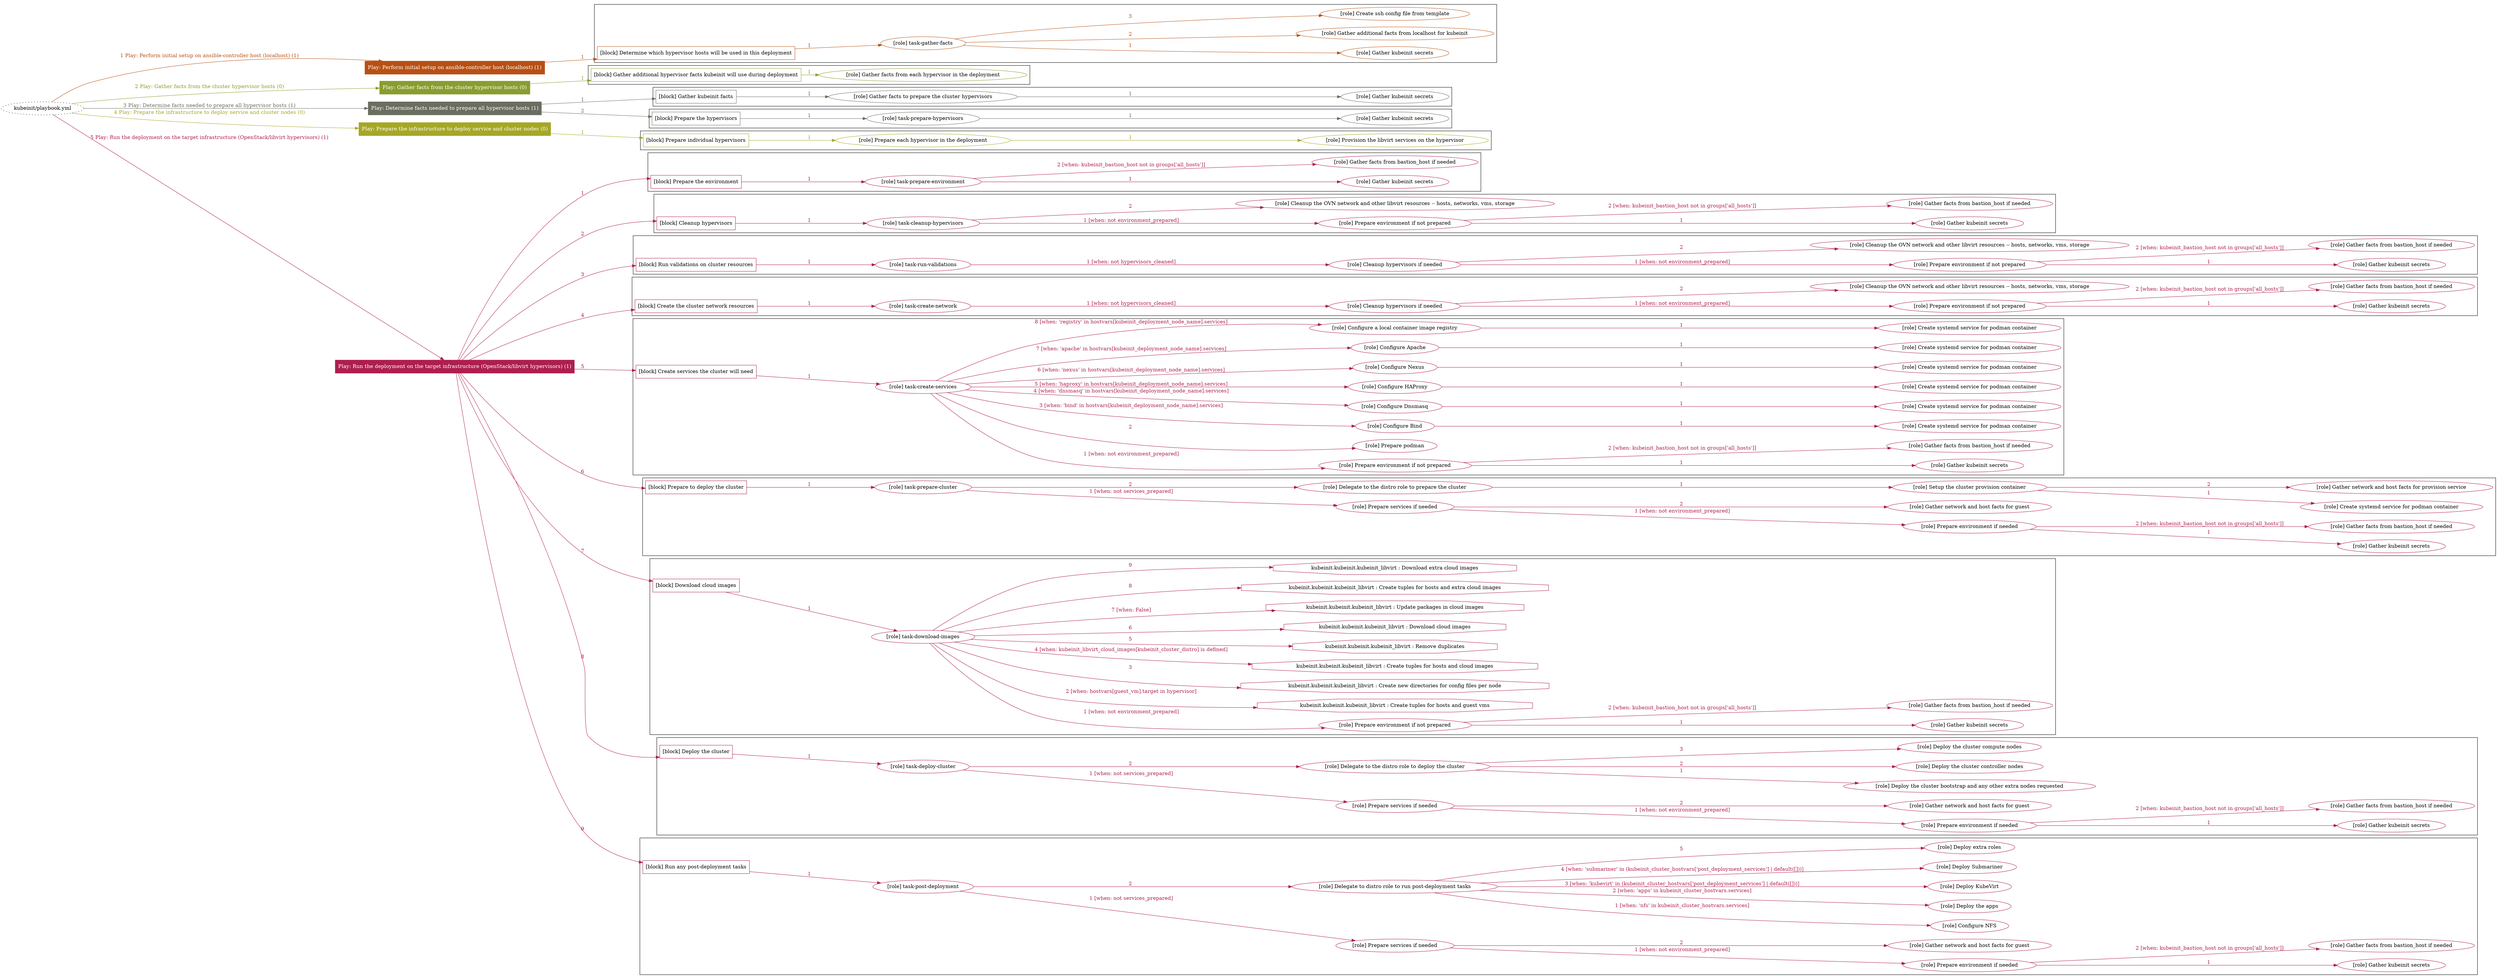 digraph {
	graph [concentrate=true ordering=in rankdir=LR ratio=fill]
	edge [esep=5 sep=10]
	"kubeinit/playbook.yml" [URL="/home/runner/work/kubeinit/kubeinit/kubeinit/playbook.yml" id=playbook_ee3a0c83 style=dotted]
	"kubeinit/playbook.yml" -> play_048dce4b [label="1 Play: Perform initial setup on ansible-controller host (localhost) (1)" color="#b85014" fontcolor="#b85014" id=edge_play_048dce4b labeltooltip="1 Play: Perform initial setup on ansible-controller host (localhost) (1)" tooltip="1 Play: Perform initial setup on ansible-controller host (localhost) (1)"]
	subgraph "Play: Perform initial setup on ansible-controller host (localhost) (1)" {
		play_048dce4b [label="Play: Perform initial setup on ansible-controller host (localhost) (1)" URL="/home/runner/work/kubeinit/kubeinit/kubeinit/playbook.yml" color="#b85014" fontcolor="#ffffff" id=play_048dce4b shape=box style=filled tooltip=localhost]
		play_048dce4b -> block_cb42dfc9 [label=1 color="#b85014" fontcolor="#b85014" id=edge_block_cb42dfc9 labeltooltip=1 tooltip=1]
		subgraph cluster_block_cb42dfc9 {
			block_cb42dfc9 [label="[block] Determine which hypervisor hosts will be used in this deployment" URL="/home/runner/work/kubeinit/kubeinit/kubeinit/playbook.yml" color="#b85014" id=block_cb42dfc9 labeltooltip="Determine which hypervisor hosts will be used in this deployment" shape=box tooltip="Determine which hypervisor hosts will be used in this deployment"]
			block_cb42dfc9 -> role_4cfe5bb2 [label="1 " color="#b85014" fontcolor="#b85014" id=edge_role_4cfe5bb2 labeltooltip="1 " tooltip="1 "]
			subgraph "task-gather-facts" {
				role_4cfe5bb2 [label="[role] task-gather-facts" URL="/home/runner/work/kubeinit/kubeinit/kubeinit/playbook.yml" color="#b85014" id=role_4cfe5bb2 tooltip="task-gather-facts"]
				role_4cfe5bb2 -> role_7b215816 [label="1 " color="#b85014" fontcolor="#b85014" id=edge_role_7b215816 labeltooltip="1 " tooltip="1 "]
				subgraph "Gather kubeinit secrets" {
					role_7b215816 [label="[role] Gather kubeinit secrets" URL="/home/runner/.ansible/collections/ansible_collections/kubeinit/kubeinit/roles/kubeinit_prepare/tasks/build_hypervisors_group.yml" color="#b85014" id=role_7b215816 tooltip="Gather kubeinit secrets"]
				}
				role_4cfe5bb2 -> role_3a9bf696 [label="2 " color="#b85014" fontcolor="#b85014" id=edge_role_3a9bf696 labeltooltip="2 " tooltip="2 "]
				subgraph "Gather additional facts from localhost for kubeinit" {
					role_3a9bf696 [label="[role] Gather additional facts from localhost for kubeinit" URL="/home/runner/.ansible/collections/ansible_collections/kubeinit/kubeinit/roles/kubeinit_prepare/tasks/build_hypervisors_group.yml" color="#b85014" id=role_3a9bf696 tooltip="Gather additional facts from localhost for kubeinit"]
				}
				role_4cfe5bb2 -> role_ae5beb30 [label="3 " color="#b85014" fontcolor="#b85014" id=edge_role_ae5beb30 labeltooltip="3 " tooltip="3 "]
				subgraph "Create ssh config file from template" {
					role_ae5beb30 [label="[role] Create ssh config file from template" URL="/home/runner/.ansible/collections/ansible_collections/kubeinit/kubeinit/roles/kubeinit_prepare/tasks/build_hypervisors_group.yml" color="#b85014" id=role_ae5beb30 tooltip="Create ssh config file from template"]
				}
			}
		}
	}
	"kubeinit/playbook.yml" -> play_46fdc17a [label="2 Play: Gather facts from the cluster hypervisor hosts (0)" color="#899d2f" fontcolor="#899d2f" id=edge_play_46fdc17a labeltooltip="2 Play: Gather facts from the cluster hypervisor hosts (0)" tooltip="2 Play: Gather facts from the cluster hypervisor hosts (0)"]
	subgraph "Play: Gather facts from the cluster hypervisor hosts (0)" {
		play_46fdc17a [label="Play: Gather facts from the cluster hypervisor hosts (0)" URL="/home/runner/work/kubeinit/kubeinit/kubeinit/playbook.yml" color="#899d2f" fontcolor="#ffffff" id=play_46fdc17a shape=box style=filled tooltip="Play: Gather facts from the cluster hypervisor hosts (0)"]
		play_46fdc17a -> block_6829bd39 [label=1 color="#899d2f" fontcolor="#899d2f" id=edge_block_6829bd39 labeltooltip=1 tooltip=1]
		subgraph cluster_block_6829bd39 {
			block_6829bd39 [label="[block] Gather additional hypervisor facts kubeinit will use during deployment" URL="/home/runner/work/kubeinit/kubeinit/kubeinit/playbook.yml" color="#899d2f" id=block_6829bd39 labeltooltip="Gather additional hypervisor facts kubeinit will use during deployment" shape=box tooltip="Gather additional hypervisor facts kubeinit will use during deployment"]
			block_6829bd39 -> role_1e1d3384 [label="1 " color="#899d2f" fontcolor="#899d2f" id=edge_role_1e1d3384 labeltooltip="1 " tooltip="1 "]
			subgraph "Gather facts from each hypervisor in the deployment" {
				role_1e1d3384 [label="[role] Gather facts from each hypervisor in the deployment" URL="/home/runner/work/kubeinit/kubeinit/kubeinit/playbook.yml" color="#899d2f" id=role_1e1d3384 tooltip="Gather facts from each hypervisor in the deployment"]
			}
		}
	}
	"kubeinit/playbook.yml" -> play_f6fe38e6 [label="3 Play: Determine facts needed to prepare all hypervisor hosts (1)" color="#6a6d5f" fontcolor="#6a6d5f" id=edge_play_f6fe38e6 labeltooltip="3 Play: Determine facts needed to prepare all hypervisor hosts (1)" tooltip="3 Play: Determine facts needed to prepare all hypervisor hosts (1)"]
	subgraph "Play: Determine facts needed to prepare all hypervisor hosts (1)" {
		play_f6fe38e6 [label="Play: Determine facts needed to prepare all hypervisor hosts (1)" URL="/home/runner/work/kubeinit/kubeinit/kubeinit/playbook.yml" color="#6a6d5f" fontcolor="#ffffff" id=play_f6fe38e6 shape=box style=filled tooltip=localhost]
		play_f6fe38e6 -> block_f40e6d76 [label=1 color="#6a6d5f" fontcolor="#6a6d5f" id=edge_block_f40e6d76 labeltooltip=1 tooltip=1]
		subgraph cluster_block_f40e6d76 {
			block_f40e6d76 [label="[block] Gather kubeinit facts" URL="/home/runner/work/kubeinit/kubeinit/kubeinit/playbook.yml" color="#6a6d5f" id=block_f40e6d76 labeltooltip="Gather kubeinit facts" shape=box tooltip="Gather kubeinit facts"]
			block_f40e6d76 -> role_b69cb121 [label="1 " color="#6a6d5f" fontcolor="#6a6d5f" id=edge_role_b69cb121 labeltooltip="1 " tooltip="1 "]
			subgraph "Gather facts to prepare the cluster hypervisors" {
				role_b69cb121 [label="[role] Gather facts to prepare the cluster hypervisors" URL="/home/runner/work/kubeinit/kubeinit/kubeinit/playbook.yml" color="#6a6d5f" id=role_b69cb121 tooltip="Gather facts to prepare the cluster hypervisors"]
				role_b69cb121 -> role_a62fee99 [label="1 " color="#6a6d5f" fontcolor="#6a6d5f" id=edge_role_a62fee99 labeltooltip="1 " tooltip="1 "]
				subgraph "Gather kubeinit secrets" {
					role_a62fee99 [label="[role] Gather kubeinit secrets" URL="/home/runner/.ansible/collections/ansible_collections/kubeinit/kubeinit/roles/kubeinit_prepare/tasks/gather_kubeinit_facts.yml" color="#6a6d5f" id=role_a62fee99 tooltip="Gather kubeinit secrets"]
				}
			}
		}
		play_f6fe38e6 -> block_0c0d430a [label=2 color="#6a6d5f" fontcolor="#6a6d5f" id=edge_block_0c0d430a labeltooltip=2 tooltip=2]
		subgraph cluster_block_0c0d430a {
			block_0c0d430a [label="[block] Prepare the hypervisors" URL="/home/runner/work/kubeinit/kubeinit/kubeinit/playbook.yml" color="#6a6d5f" id=block_0c0d430a labeltooltip="Prepare the hypervisors" shape=box tooltip="Prepare the hypervisors"]
			block_0c0d430a -> role_9794dc57 [label="1 " color="#6a6d5f" fontcolor="#6a6d5f" id=edge_role_9794dc57 labeltooltip="1 " tooltip="1 "]
			subgraph "task-prepare-hypervisors" {
				role_9794dc57 [label="[role] task-prepare-hypervisors" URL="/home/runner/work/kubeinit/kubeinit/kubeinit/playbook.yml" color="#6a6d5f" id=role_9794dc57 tooltip="task-prepare-hypervisors"]
				role_9794dc57 -> role_14df79dc [label="1 " color="#6a6d5f" fontcolor="#6a6d5f" id=edge_role_14df79dc labeltooltip="1 " tooltip="1 "]
				subgraph "Gather kubeinit secrets" {
					role_14df79dc [label="[role] Gather kubeinit secrets" URL="/home/runner/.ansible/collections/ansible_collections/kubeinit/kubeinit/roles/kubeinit_prepare/tasks/gather_kubeinit_facts.yml" color="#6a6d5f" id=role_14df79dc tooltip="Gather kubeinit secrets"]
				}
			}
		}
	}
	"kubeinit/playbook.yml" -> play_bb45c9ac [label="4 Play: Prepare the infrastructure to deploy service and cluster nodes (0)" color="#a6a725" fontcolor="#a6a725" id=edge_play_bb45c9ac labeltooltip="4 Play: Prepare the infrastructure to deploy service and cluster nodes (0)" tooltip="4 Play: Prepare the infrastructure to deploy service and cluster nodes (0)"]
	subgraph "Play: Prepare the infrastructure to deploy service and cluster nodes (0)" {
		play_bb45c9ac [label="Play: Prepare the infrastructure to deploy service and cluster nodes (0)" URL="/home/runner/work/kubeinit/kubeinit/kubeinit/playbook.yml" color="#a6a725" fontcolor="#ffffff" id=play_bb45c9ac shape=box style=filled tooltip="Play: Prepare the infrastructure to deploy service and cluster nodes (0)"]
		play_bb45c9ac -> block_c5dad48c [label=1 color="#a6a725" fontcolor="#a6a725" id=edge_block_c5dad48c labeltooltip=1 tooltip=1]
		subgraph cluster_block_c5dad48c {
			block_c5dad48c [label="[block] Prepare individual hypervisors" URL="/home/runner/work/kubeinit/kubeinit/kubeinit/playbook.yml" color="#a6a725" id=block_c5dad48c labeltooltip="Prepare individual hypervisors" shape=box tooltip="Prepare individual hypervisors"]
			block_c5dad48c -> role_96ebd97a [label="1 " color="#a6a725" fontcolor="#a6a725" id=edge_role_96ebd97a labeltooltip="1 " tooltip="1 "]
			subgraph "Prepare each hypervisor in the deployment" {
				role_96ebd97a [label="[role] Prepare each hypervisor in the deployment" URL="/home/runner/work/kubeinit/kubeinit/kubeinit/playbook.yml" color="#a6a725" id=role_96ebd97a tooltip="Prepare each hypervisor in the deployment"]
				role_96ebd97a -> role_59fa39d2 [label="1 " color="#a6a725" fontcolor="#a6a725" id=edge_role_59fa39d2 labeltooltip="1 " tooltip="1 "]
				subgraph "Provision the libvirt services on the hypervisor" {
					role_59fa39d2 [label="[role] Provision the libvirt services on the hypervisor" URL="/home/runner/.ansible/collections/ansible_collections/kubeinit/kubeinit/roles/kubeinit_prepare/tasks/prepare_hypervisor.yml" color="#a6a725" id=role_59fa39d2 tooltip="Provision the libvirt services on the hypervisor"]
				}
			}
		}
	}
	"kubeinit/playbook.yml" -> play_c181988d [label="5 Play: Run the deployment on the target infrastructure (OpenStack/libvirt hypervisors) (1)" color="#ae1e4f" fontcolor="#ae1e4f" id=edge_play_c181988d labeltooltip="5 Play: Run the deployment on the target infrastructure (OpenStack/libvirt hypervisors) (1)" tooltip="5 Play: Run the deployment on the target infrastructure (OpenStack/libvirt hypervisors) (1)"]
	subgraph "Play: Run the deployment on the target infrastructure (OpenStack/libvirt hypervisors) (1)" {
		play_c181988d [label="Play: Run the deployment on the target infrastructure (OpenStack/libvirt hypervisors) (1)" URL="/home/runner/work/kubeinit/kubeinit/kubeinit/playbook.yml" color="#ae1e4f" fontcolor="#ffffff" id=play_c181988d shape=box style=filled tooltip=localhost]
		play_c181988d -> block_eaa26d45 [label=1 color="#ae1e4f" fontcolor="#ae1e4f" id=edge_block_eaa26d45 labeltooltip=1 tooltip=1]
		subgraph cluster_block_eaa26d45 {
			block_eaa26d45 [label="[block] Prepare the environment" URL="/home/runner/work/kubeinit/kubeinit/kubeinit/playbook.yml" color="#ae1e4f" id=block_eaa26d45 labeltooltip="Prepare the environment" shape=box tooltip="Prepare the environment"]
			block_eaa26d45 -> role_5017f6c1 [label="1 " color="#ae1e4f" fontcolor="#ae1e4f" id=edge_role_5017f6c1 labeltooltip="1 " tooltip="1 "]
			subgraph "task-prepare-environment" {
				role_5017f6c1 [label="[role] task-prepare-environment" URL="/home/runner/work/kubeinit/kubeinit/kubeinit/playbook.yml" color="#ae1e4f" id=role_5017f6c1 tooltip="task-prepare-environment"]
				role_5017f6c1 -> role_bf5bac0a [label="1 " color="#ae1e4f" fontcolor="#ae1e4f" id=edge_role_bf5bac0a labeltooltip="1 " tooltip="1 "]
				subgraph "Gather kubeinit secrets" {
					role_bf5bac0a [label="[role] Gather kubeinit secrets" URL="/home/runner/.ansible/collections/ansible_collections/kubeinit/kubeinit/roles/kubeinit_prepare/tasks/gather_kubeinit_facts.yml" color="#ae1e4f" id=role_bf5bac0a tooltip="Gather kubeinit secrets"]
				}
				role_5017f6c1 -> role_fd9d14d8 [label="2 [when: kubeinit_bastion_host not in groups['all_hosts']]" color="#ae1e4f" fontcolor="#ae1e4f" id=edge_role_fd9d14d8 labeltooltip="2 [when: kubeinit_bastion_host not in groups['all_hosts']]" tooltip="2 [when: kubeinit_bastion_host not in groups['all_hosts']]"]
				subgraph "Gather facts from bastion_host if needed" {
					role_fd9d14d8 [label="[role] Gather facts from bastion_host if needed" URL="/home/runner/.ansible/collections/ansible_collections/kubeinit/kubeinit/roles/kubeinit_prepare/tasks/main.yml" color="#ae1e4f" id=role_fd9d14d8 tooltip="Gather facts from bastion_host if needed"]
				}
			}
		}
		play_c181988d -> block_b8bbf5f0 [label=2 color="#ae1e4f" fontcolor="#ae1e4f" id=edge_block_b8bbf5f0 labeltooltip=2 tooltip=2]
		subgraph cluster_block_b8bbf5f0 {
			block_b8bbf5f0 [label="[block] Cleanup hypervisors" URL="/home/runner/work/kubeinit/kubeinit/kubeinit/playbook.yml" color="#ae1e4f" id=block_b8bbf5f0 labeltooltip="Cleanup hypervisors" shape=box tooltip="Cleanup hypervisors"]
			block_b8bbf5f0 -> role_bc2970cb [label="1 " color="#ae1e4f" fontcolor="#ae1e4f" id=edge_role_bc2970cb labeltooltip="1 " tooltip="1 "]
			subgraph "task-cleanup-hypervisors" {
				role_bc2970cb [label="[role] task-cleanup-hypervisors" URL="/home/runner/work/kubeinit/kubeinit/kubeinit/playbook.yml" color="#ae1e4f" id=role_bc2970cb tooltip="task-cleanup-hypervisors"]
				role_bc2970cb -> role_a430e359 [label="1 [when: not environment_prepared]" color="#ae1e4f" fontcolor="#ae1e4f" id=edge_role_a430e359 labeltooltip="1 [when: not environment_prepared]" tooltip="1 [when: not environment_prepared]"]
				subgraph "Prepare environment if not prepared" {
					role_a430e359 [label="[role] Prepare environment if not prepared" URL="/home/runner/.ansible/collections/ansible_collections/kubeinit/kubeinit/roles/kubeinit_libvirt/tasks/cleanup_hypervisors.yml" color="#ae1e4f" id=role_a430e359 tooltip="Prepare environment if not prepared"]
					role_a430e359 -> role_0f9e6e4d [label="1 " color="#ae1e4f" fontcolor="#ae1e4f" id=edge_role_0f9e6e4d labeltooltip="1 " tooltip="1 "]
					subgraph "Gather kubeinit secrets" {
						role_0f9e6e4d [label="[role] Gather kubeinit secrets" URL="/home/runner/.ansible/collections/ansible_collections/kubeinit/kubeinit/roles/kubeinit_prepare/tasks/gather_kubeinit_facts.yml" color="#ae1e4f" id=role_0f9e6e4d tooltip="Gather kubeinit secrets"]
					}
					role_a430e359 -> role_a4d850fb [label="2 [when: kubeinit_bastion_host not in groups['all_hosts']]" color="#ae1e4f" fontcolor="#ae1e4f" id=edge_role_a4d850fb labeltooltip="2 [when: kubeinit_bastion_host not in groups['all_hosts']]" tooltip="2 [when: kubeinit_bastion_host not in groups['all_hosts']]"]
					subgraph "Gather facts from bastion_host if needed" {
						role_a4d850fb [label="[role] Gather facts from bastion_host if needed" URL="/home/runner/.ansible/collections/ansible_collections/kubeinit/kubeinit/roles/kubeinit_prepare/tasks/main.yml" color="#ae1e4f" id=role_a4d850fb tooltip="Gather facts from bastion_host if needed"]
					}
				}
				role_bc2970cb -> role_120221dd [label="2 " color="#ae1e4f" fontcolor="#ae1e4f" id=edge_role_120221dd labeltooltip="2 " tooltip="2 "]
				subgraph "Cleanup the OVN network and other libvirt resources -- hosts, networks, vms, storage" {
					role_120221dd [label="[role] Cleanup the OVN network and other libvirt resources -- hosts, networks, vms, storage" URL="/home/runner/.ansible/collections/ansible_collections/kubeinit/kubeinit/roles/kubeinit_libvirt/tasks/cleanup_hypervisors.yml" color="#ae1e4f" id=role_120221dd tooltip="Cleanup the OVN network and other libvirt resources -- hosts, networks, vms, storage"]
				}
			}
		}
		play_c181988d -> block_fe082c5b [label=3 color="#ae1e4f" fontcolor="#ae1e4f" id=edge_block_fe082c5b labeltooltip=3 tooltip=3]
		subgraph cluster_block_fe082c5b {
			block_fe082c5b [label="[block] Run validations on cluster resources" URL="/home/runner/work/kubeinit/kubeinit/kubeinit/playbook.yml" color="#ae1e4f" id=block_fe082c5b labeltooltip="Run validations on cluster resources" shape=box tooltip="Run validations on cluster resources"]
			block_fe082c5b -> role_dac3243f [label="1 " color="#ae1e4f" fontcolor="#ae1e4f" id=edge_role_dac3243f labeltooltip="1 " tooltip="1 "]
			subgraph "task-run-validations" {
				role_dac3243f [label="[role] task-run-validations" URL="/home/runner/work/kubeinit/kubeinit/kubeinit/playbook.yml" color="#ae1e4f" id=role_dac3243f tooltip="task-run-validations"]
				role_dac3243f -> role_2c6f29be [label="1 [when: not hypervisors_cleaned]" color="#ae1e4f" fontcolor="#ae1e4f" id=edge_role_2c6f29be labeltooltip="1 [when: not hypervisors_cleaned]" tooltip="1 [when: not hypervisors_cleaned]"]
				subgraph "Cleanup hypervisors if needed" {
					role_2c6f29be [label="[role] Cleanup hypervisors if needed" URL="/home/runner/.ansible/collections/ansible_collections/kubeinit/kubeinit/roles/kubeinit_validations/tasks/main.yml" color="#ae1e4f" id=role_2c6f29be tooltip="Cleanup hypervisors if needed"]
					role_2c6f29be -> role_52a06e10 [label="1 [when: not environment_prepared]" color="#ae1e4f" fontcolor="#ae1e4f" id=edge_role_52a06e10 labeltooltip="1 [when: not environment_prepared]" tooltip="1 [when: not environment_prepared]"]
					subgraph "Prepare environment if not prepared" {
						role_52a06e10 [label="[role] Prepare environment if not prepared" URL="/home/runner/.ansible/collections/ansible_collections/kubeinit/kubeinit/roles/kubeinit_libvirt/tasks/cleanup_hypervisors.yml" color="#ae1e4f" id=role_52a06e10 tooltip="Prepare environment if not prepared"]
						role_52a06e10 -> role_d3427889 [label="1 " color="#ae1e4f" fontcolor="#ae1e4f" id=edge_role_d3427889 labeltooltip="1 " tooltip="1 "]
						subgraph "Gather kubeinit secrets" {
							role_d3427889 [label="[role] Gather kubeinit secrets" URL="/home/runner/.ansible/collections/ansible_collections/kubeinit/kubeinit/roles/kubeinit_prepare/tasks/gather_kubeinit_facts.yml" color="#ae1e4f" id=role_d3427889 tooltip="Gather kubeinit secrets"]
						}
						role_52a06e10 -> role_10e11ad9 [label="2 [when: kubeinit_bastion_host not in groups['all_hosts']]" color="#ae1e4f" fontcolor="#ae1e4f" id=edge_role_10e11ad9 labeltooltip="2 [when: kubeinit_bastion_host not in groups['all_hosts']]" tooltip="2 [when: kubeinit_bastion_host not in groups['all_hosts']]"]
						subgraph "Gather facts from bastion_host if needed" {
							role_10e11ad9 [label="[role] Gather facts from bastion_host if needed" URL="/home/runner/.ansible/collections/ansible_collections/kubeinit/kubeinit/roles/kubeinit_prepare/tasks/main.yml" color="#ae1e4f" id=role_10e11ad9 tooltip="Gather facts from bastion_host if needed"]
						}
					}
					role_2c6f29be -> role_f09e0b8c [label="2 " color="#ae1e4f" fontcolor="#ae1e4f" id=edge_role_f09e0b8c labeltooltip="2 " tooltip="2 "]
					subgraph "Cleanup the OVN network and other libvirt resources -- hosts, networks, vms, storage" {
						role_f09e0b8c [label="[role] Cleanup the OVN network and other libvirt resources -- hosts, networks, vms, storage" URL="/home/runner/.ansible/collections/ansible_collections/kubeinit/kubeinit/roles/kubeinit_libvirt/tasks/cleanup_hypervisors.yml" color="#ae1e4f" id=role_f09e0b8c tooltip="Cleanup the OVN network and other libvirt resources -- hosts, networks, vms, storage"]
					}
				}
			}
		}
		play_c181988d -> block_bbd94a1c [label=4 color="#ae1e4f" fontcolor="#ae1e4f" id=edge_block_bbd94a1c labeltooltip=4 tooltip=4]
		subgraph cluster_block_bbd94a1c {
			block_bbd94a1c [label="[block] Create the cluster network resources" URL="/home/runner/work/kubeinit/kubeinit/kubeinit/playbook.yml" color="#ae1e4f" id=block_bbd94a1c labeltooltip="Create the cluster network resources" shape=box tooltip="Create the cluster network resources"]
			block_bbd94a1c -> role_71250fe2 [label="1 " color="#ae1e4f" fontcolor="#ae1e4f" id=edge_role_71250fe2 labeltooltip="1 " tooltip="1 "]
			subgraph "task-create-network" {
				role_71250fe2 [label="[role] task-create-network" URL="/home/runner/work/kubeinit/kubeinit/kubeinit/playbook.yml" color="#ae1e4f" id=role_71250fe2 tooltip="task-create-network"]
				role_71250fe2 -> role_ac16f7d8 [label="1 [when: not hypervisors_cleaned]" color="#ae1e4f" fontcolor="#ae1e4f" id=edge_role_ac16f7d8 labeltooltip="1 [when: not hypervisors_cleaned]" tooltip="1 [when: not hypervisors_cleaned]"]
				subgraph "Cleanup hypervisors if needed" {
					role_ac16f7d8 [label="[role] Cleanup hypervisors if needed" URL="/home/runner/.ansible/collections/ansible_collections/kubeinit/kubeinit/roles/kubeinit_libvirt/tasks/create_network.yml" color="#ae1e4f" id=role_ac16f7d8 tooltip="Cleanup hypervisors if needed"]
					role_ac16f7d8 -> role_6d672610 [label="1 [when: not environment_prepared]" color="#ae1e4f" fontcolor="#ae1e4f" id=edge_role_6d672610 labeltooltip="1 [when: not environment_prepared]" tooltip="1 [when: not environment_prepared]"]
					subgraph "Prepare environment if not prepared" {
						role_6d672610 [label="[role] Prepare environment if not prepared" URL="/home/runner/.ansible/collections/ansible_collections/kubeinit/kubeinit/roles/kubeinit_libvirt/tasks/cleanup_hypervisors.yml" color="#ae1e4f" id=role_6d672610 tooltip="Prepare environment if not prepared"]
						role_6d672610 -> role_75a0d328 [label="1 " color="#ae1e4f" fontcolor="#ae1e4f" id=edge_role_75a0d328 labeltooltip="1 " tooltip="1 "]
						subgraph "Gather kubeinit secrets" {
							role_75a0d328 [label="[role] Gather kubeinit secrets" URL="/home/runner/.ansible/collections/ansible_collections/kubeinit/kubeinit/roles/kubeinit_prepare/tasks/gather_kubeinit_facts.yml" color="#ae1e4f" id=role_75a0d328 tooltip="Gather kubeinit secrets"]
						}
						role_6d672610 -> role_72b938a1 [label="2 [when: kubeinit_bastion_host not in groups['all_hosts']]" color="#ae1e4f" fontcolor="#ae1e4f" id=edge_role_72b938a1 labeltooltip="2 [when: kubeinit_bastion_host not in groups['all_hosts']]" tooltip="2 [when: kubeinit_bastion_host not in groups['all_hosts']]"]
						subgraph "Gather facts from bastion_host if needed" {
							role_72b938a1 [label="[role] Gather facts from bastion_host if needed" URL="/home/runner/.ansible/collections/ansible_collections/kubeinit/kubeinit/roles/kubeinit_prepare/tasks/main.yml" color="#ae1e4f" id=role_72b938a1 tooltip="Gather facts from bastion_host if needed"]
						}
					}
					role_ac16f7d8 -> role_4fa48b0f [label="2 " color="#ae1e4f" fontcolor="#ae1e4f" id=edge_role_4fa48b0f labeltooltip="2 " tooltip="2 "]
					subgraph "Cleanup the OVN network and other libvirt resources -- hosts, networks, vms, storage" {
						role_4fa48b0f [label="[role] Cleanup the OVN network and other libvirt resources -- hosts, networks, vms, storage" URL="/home/runner/.ansible/collections/ansible_collections/kubeinit/kubeinit/roles/kubeinit_libvirt/tasks/cleanup_hypervisors.yml" color="#ae1e4f" id=role_4fa48b0f tooltip="Cleanup the OVN network and other libvirt resources -- hosts, networks, vms, storage"]
					}
				}
			}
		}
		play_c181988d -> block_9331f413 [label=5 color="#ae1e4f" fontcolor="#ae1e4f" id=edge_block_9331f413 labeltooltip=5 tooltip=5]
		subgraph cluster_block_9331f413 {
			block_9331f413 [label="[block] Create services the cluster will need" URL="/home/runner/work/kubeinit/kubeinit/kubeinit/playbook.yml" color="#ae1e4f" id=block_9331f413 labeltooltip="Create services the cluster will need" shape=box tooltip="Create services the cluster will need"]
			block_9331f413 -> role_88cd20e7 [label="1 " color="#ae1e4f" fontcolor="#ae1e4f" id=edge_role_88cd20e7 labeltooltip="1 " tooltip="1 "]
			subgraph "task-create-services" {
				role_88cd20e7 [label="[role] task-create-services" URL="/home/runner/work/kubeinit/kubeinit/kubeinit/playbook.yml" color="#ae1e4f" id=role_88cd20e7 tooltip="task-create-services"]
				role_88cd20e7 -> role_67d5acea [label="1 [when: not environment_prepared]" color="#ae1e4f" fontcolor="#ae1e4f" id=edge_role_67d5acea labeltooltip="1 [when: not environment_prepared]" tooltip="1 [when: not environment_prepared]"]
				subgraph "Prepare environment if not prepared" {
					role_67d5acea [label="[role] Prepare environment if not prepared" URL="/home/runner/.ansible/collections/ansible_collections/kubeinit/kubeinit/roles/kubeinit_services/tasks/main.yml" color="#ae1e4f" id=role_67d5acea tooltip="Prepare environment if not prepared"]
					role_67d5acea -> role_758d5675 [label="1 " color="#ae1e4f" fontcolor="#ae1e4f" id=edge_role_758d5675 labeltooltip="1 " tooltip="1 "]
					subgraph "Gather kubeinit secrets" {
						role_758d5675 [label="[role] Gather kubeinit secrets" URL="/home/runner/.ansible/collections/ansible_collections/kubeinit/kubeinit/roles/kubeinit_prepare/tasks/gather_kubeinit_facts.yml" color="#ae1e4f" id=role_758d5675 tooltip="Gather kubeinit secrets"]
					}
					role_67d5acea -> role_e36dcfbb [label="2 [when: kubeinit_bastion_host not in groups['all_hosts']]" color="#ae1e4f" fontcolor="#ae1e4f" id=edge_role_e36dcfbb labeltooltip="2 [when: kubeinit_bastion_host not in groups['all_hosts']]" tooltip="2 [when: kubeinit_bastion_host not in groups['all_hosts']]"]
					subgraph "Gather facts from bastion_host if needed" {
						role_e36dcfbb [label="[role] Gather facts from bastion_host if needed" URL="/home/runner/.ansible/collections/ansible_collections/kubeinit/kubeinit/roles/kubeinit_prepare/tasks/main.yml" color="#ae1e4f" id=role_e36dcfbb tooltip="Gather facts from bastion_host if needed"]
					}
				}
				role_88cd20e7 -> role_3c1c3d21 [label="2 " color="#ae1e4f" fontcolor="#ae1e4f" id=edge_role_3c1c3d21 labeltooltip="2 " tooltip="2 "]
				subgraph "Prepare podman" {
					role_3c1c3d21 [label="[role] Prepare podman" URL="/home/runner/.ansible/collections/ansible_collections/kubeinit/kubeinit/roles/kubeinit_services/tasks/00_create_service_pod.yml" color="#ae1e4f" id=role_3c1c3d21 tooltip="Prepare podman"]
				}
				role_88cd20e7 -> role_70c8d130 [label="3 [when: 'bind' in hostvars[kubeinit_deployment_node_name].services]" color="#ae1e4f" fontcolor="#ae1e4f" id=edge_role_70c8d130 labeltooltip="3 [when: 'bind' in hostvars[kubeinit_deployment_node_name].services]" tooltip="3 [when: 'bind' in hostvars[kubeinit_deployment_node_name].services]"]
				subgraph "Configure Bind" {
					role_70c8d130 [label="[role] Configure Bind" URL="/home/runner/.ansible/collections/ansible_collections/kubeinit/kubeinit/roles/kubeinit_services/tasks/start_services_containers.yml" color="#ae1e4f" id=role_70c8d130 tooltip="Configure Bind"]
					role_70c8d130 -> role_53eabc7f [label="1 " color="#ae1e4f" fontcolor="#ae1e4f" id=edge_role_53eabc7f labeltooltip="1 " tooltip="1 "]
					subgraph "Create systemd service for podman container" {
						role_53eabc7f [label="[role] Create systemd service for podman container" URL="/home/runner/.ansible/collections/ansible_collections/kubeinit/kubeinit/roles/kubeinit_bind/tasks/main.yml" color="#ae1e4f" id=role_53eabc7f tooltip="Create systemd service for podman container"]
					}
				}
				role_88cd20e7 -> role_9300ca9c [label="4 [when: 'dnsmasq' in hostvars[kubeinit_deployment_node_name].services]" color="#ae1e4f" fontcolor="#ae1e4f" id=edge_role_9300ca9c labeltooltip="4 [when: 'dnsmasq' in hostvars[kubeinit_deployment_node_name].services]" tooltip="4 [when: 'dnsmasq' in hostvars[kubeinit_deployment_node_name].services]"]
				subgraph "Configure Dnsmasq" {
					role_9300ca9c [label="[role] Configure Dnsmasq" URL="/home/runner/.ansible/collections/ansible_collections/kubeinit/kubeinit/roles/kubeinit_services/tasks/start_services_containers.yml" color="#ae1e4f" id=role_9300ca9c tooltip="Configure Dnsmasq"]
					role_9300ca9c -> role_dc53a507 [label="1 " color="#ae1e4f" fontcolor="#ae1e4f" id=edge_role_dc53a507 labeltooltip="1 " tooltip="1 "]
					subgraph "Create systemd service for podman container" {
						role_dc53a507 [label="[role] Create systemd service for podman container" URL="/home/runner/.ansible/collections/ansible_collections/kubeinit/kubeinit/roles/kubeinit_dnsmasq/tasks/main.yml" color="#ae1e4f" id=role_dc53a507 tooltip="Create systemd service for podman container"]
					}
				}
				role_88cd20e7 -> role_d05077ea [label="5 [when: 'haproxy' in hostvars[kubeinit_deployment_node_name].services]" color="#ae1e4f" fontcolor="#ae1e4f" id=edge_role_d05077ea labeltooltip="5 [when: 'haproxy' in hostvars[kubeinit_deployment_node_name].services]" tooltip="5 [when: 'haproxy' in hostvars[kubeinit_deployment_node_name].services]"]
				subgraph "Configure HAProxy" {
					role_d05077ea [label="[role] Configure HAProxy" URL="/home/runner/.ansible/collections/ansible_collections/kubeinit/kubeinit/roles/kubeinit_services/tasks/start_services_containers.yml" color="#ae1e4f" id=role_d05077ea tooltip="Configure HAProxy"]
					role_d05077ea -> role_9c80b60c [label="1 " color="#ae1e4f" fontcolor="#ae1e4f" id=edge_role_9c80b60c labeltooltip="1 " tooltip="1 "]
					subgraph "Create systemd service for podman container" {
						role_9c80b60c [label="[role] Create systemd service for podman container" URL="/home/runner/.ansible/collections/ansible_collections/kubeinit/kubeinit/roles/kubeinit_haproxy/tasks/main.yml" color="#ae1e4f" id=role_9c80b60c tooltip="Create systemd service for podman container"]
					}
				}
				role_88cd20e7 -> role_5c302668 [label="6 [when: 'nexus' in hostvars[kubeinit_deployment_node_name].services]" color="#ae1e4f" fontcolor="#ae1e4f" id=edge_role_5c302668 labeltooltip="6 [when: 'nexus' in hostvars[kubeinit_deployment_node_name].services]" tooltip="6 [when: 'nexus' in hostvars[kubeinit_deployment_node_name].services]"]
				subgraph "Configure Nexus" {
					role_5c302668 [label="[role] Configure Nexus" URL="/home/runner/.ansible/collections/ansible_collections/kubeinit/kubeinit/roles/kubeinit_services/tasks/start_services_containers.yml" color="#ae1e4f" id=role_5c302668 tooltip="Configure Nexus"]
					role_5c302668 -> role_9c937e3a [label="1 " color="#ae1e4f" fontcolor="#ae1e4f" id=edge_role_9c937e3a labeltooltip="1 " tooltip="1 "]
					subgraph "Create systemd service for podman container" {
						role_9c937e3a [label="[role] Create systemd service for podman container" URL="/home/runner/.ansible/collections/ansible_collections/kubeinit/kubeinit/roles/kubeinit_nexus/tasks/main.yml" color="#ae1e4f" id=role_9c937e3a tooltip="Create systemd service for podman container"]
					}
				}
				role_88cd20e7 -> role_62a0ff31 [label="7 [when: 'apache' in hostvars[kubeinit_deployment_node_name].services]" color="#ae1e4f" fontcolor="#ae1e4f" id=edge_role_62a0ff31 labeltooltip="7 [when: 'apache' in hostvars[kubeinit_deployment_node_name].services]" tooltip="7 [when: 'apache' in hostvars[kubeinit_deployment_node_name].services]"]
				subgraph "Configure Apache" {
					role_62a0ff31 [label="[role] Configure Apache" URL="/home/runner/.ansible/collections/ansible_collections/kubeinit/kubeinit/roles/kubeinit_services/tasks/start_services_containers.yml" color="#ae1e4f" id=role_62a0ff31 tooltip="Configure Apache"]
					role_62a0ff31 -> role_f92c0d17 [label="1 " color="#ae1e4f" fontcolor="#ae1e4f" id=edge_role_f92c0d17 labeltooltip="1 " tooltip="1 "]
					subgraph "Create systemd service for podman container" {
						role_f92c0d17 [label="[role] Create systemd service for podman container" URL="/home/runner/.ansible/collections/ansible_collections/kubeinit/kubeinit/roles/kubeinit_apache/tasks/main.yml" color="#ae1e4f" id=role_f92c0d17 tooltip="Create systemd service for podman container"]
					}
				}
				role_88cd20e7 -> role_c47113e3 [label="8 [when: 'registry' in hostvars[kubeinit_deployment_node_name].services]" color="#ae1e4f" fontcolor="#ae1e4f" id=edge_role_c47113e3 labeltooltip="8 [when: 'registry' in hostvars[kubeinit_deployment_node_name].services]" tooltip="8 [when: 'registry' in hostvars[kubeinit_deployment_node_name].services]"]
				subgraph "Configure a local container image registry" {
					role_c47113e3 [label="[role] Configure a local container image registry" URL="/home/runner/.ansible/collections/ansible_collections/kubeinit/kubeinit/roles/kubeinit_services/tasks/start_services_containers.yml" color="#ae1e4f" id=role_c47113e3 tooltip="Configure a local container image registry"]
					role_c47113e3 -> role_612eac7e [label="1 " color="#ae1e4f" fontcolor="#ae1e4f" id=edge_role_612eac7e labeltooltip="1 " tooltip="1 "]
					subgraph "Create systemd service for podman container" {
						role_612eac7e [label="[role] Create systemd service for podman container" URL="/home/runner/.ansible/collections/ansible_collections/kubeinit/kubeinit/roles/kubeinit_registry/tasks/main.yml" color="#ae1e4f" id=role_612eac7e tooltip="Create systemd service for podman container"]
					}
				}
			}
		}
		play_c181988d -> block_aaf2b2c5 [label=6 color="#ae1e4f" fontcolor="#ae1e4f" id=edge_block_aaf2b2c5 labeltooltip=6 tooltip=6]
		subgraph cluster_block_aaf2b2c5 {
			block_aaf2b2c5 [label="[block] Prepare to deploy the cluster" URL="/home/runner/work/kubeinit/kubeinit/kubeinit/playbook.yml" color="#ae1e4f" id=block_aaf2b2c5 labeltooltip="Prepare to deploy the cluster" shape=box tooltip="Prepare to deploy the cluster"]
			block_aaf2b2c5 -> role_aced382f [label="1 " color="#ae1e4f" fontcolor="#ae1e4f" id=edge_role_aced382f labeltooltip="1 " tooltip="1 "]
			subgraph "task-prepare-cluster" {
				role_aced382f [label="[role] task-prepare-cluster" URL="/home/runner/work/kubeinit/kubeinit/kubeinit/playbook.yml" color="#ae1e4f" id=role_aced382f tooltip="task-prepare-cluster"]
				role_aced382f -> role_42f69b9c [label="1 [when: not services_prepared]" color="#ae1e4f" fontcolor="#ae1e4f" id=edge_role_42f69b9c labeltooltip="1 [when: not services_prepared]" tooltip="1 [when: not services_prepared]"]
				subgraph "Prepare services if needed" {
					role_42f69b9c [label="[role] Prepare services if needed" URL="/home/runner/.ansible/collections/ansible_collections/kubeinit/kubeinit/roles/kubeinit_prepare/tasks/prepare_cluster.yml" color="#ae1e4f" id=role_42f69b9c tooltip="Prepare services if needed"]
					role_42f69b9c -> role_103502fb [label="1 [when: not environment_prepared]" color="#ae1e4f" fontcolor="#ae1e4f" id=edge_role_103502fb labeltooltip="1 [when: not environment_prepared]" tooltip="1 [when: not environment_prepared]"]
					subgraph "Prepare environment if needed" {
						role_103502fb [label="[role] Prepare environment if needed" URL="/home/runner/.ansible/collections/ansible_collections/kubeinit/kubeinit/roles/kubeinit_services/tasks/prepare_services.yml" color="#ae1e4f" id=role_103502fb tooltip="Prepare environment if needed"]
						role_103502fb -> role_86b5c222 [label="1 " color="#ae1e4f" fontcolor="#ae1e4f" id=edge_role_86b5c222 labeltooltip="1 " tooltip="1 "]
						subgraph "Gather kubeinit secrets" {
							role_86b5c222 [label="[role] Gather kubeinit secrets" URL="/home/runner/.ansible/collections/ansible_collections/kubeinit/kubeinit/roles/kubeinit_prepare/tasks/gather_kubeinit_facts.yml" color="#ae1e4f" id=role_86b5c222 tooltip="Gather kubeinit secrets"]
						}
						role_103502fb -> role_a87f0699 [label="2 [when: kubeinit_bastion_host not in groups['all_hosts']]" color="#ae1e4f" fontcolor="#ae1e4f" id=edge_role_a87f0699 labeltooltip="2 [when: kubeinit_bastion_host not in groups['all_hosts']]" tooltip="2 [when: kubeinit_bastion_host not in groups['all_hosts']]"]
						subgraph "Gather facts from bastion_host if needed" {
							role_a87f0699 [label="[role] Gather facts from bastion_host if needed" URL="/home/runner/.ansible/collections/ansible_collections/kubeinit/kubeinit/roles/kubeinit_prepare/tasks/main.yml" color="#ae1e4f" id=role_a87f0699 tooltip="Gather facts from bastion_host if needed"]
						}
					}
					role_42f69b9c -> role_96b38c01 [label="2 " color="#ae1e4f" fontcolor="#ae1e4f" id=edge_role_96b38c01 labeltooltip="2 " tooltip="2 "]
					subgraph "Gather network and host facts for guest" {
						role_96b38c01 [label="[role] Gather network and host facts for guest" URL="/home/runner/.ansible/collections/ansible_collections/kubeinit/kubeinit/roles/kubeinit_services/tasks/prepare_services.yml" color="#ae1e4f" id=role_96b38c01 tooltip="Gather network and host facts for guest"]
					}
				}
				role_aced382f -> role_bffbcb17 [label="2 " color="#ae1e4f" fontcolor="#ae1e4f" id=edge_role_bffbcb17 labeltooltip="2 " tooltip="2 "]
				subgraph "Delegate to the distro role to prepare the cluster" {
					role_bffbcb17 [label="[role] Delegate to the distro role to prepare the cluster" URL="/home/runner/.ansible/collections/ansible_collections/kubeinit/kubeinit/roles/kubeinit_prepare/tasks/prepare_cluster.yml" color="#ae1e4f" id=role_bffbcb17 tooltip="Delegate to the distro role to prepare the cluster"]
					role_bffbcb17 -> role_732fd3c1 [label="1 " color="#ae1e4f" fontcolor="#ae1e4f" id=edge_role_732fd3c1 labeltooltip="1 " tooltip="1 "]
					subgraph "Setup the cluster provision container" {
						role_732fd3c1 [label="[role] Setup the cluster provision container" URL="/home/runner/.ansible/collections/ansible_collections/kubeinit/kubeinit/roles/kubeinit_openshift/tasks/prepare_cluster.yml" color="#ae1e4f" id=role_732fd3c1 tooltip="Setup the cluster provision container"]
						role_732fd3c1 -> role_1811987f [label="1 " color="#ae1e4f" fontcolor="#ae1e4f" id=edge_role_1811987f labeltooltip="1 " tooltip="1 "]
						subgraph "Create systemd service for podman container" {
							role_1811987f [label="[role] Create systemd service for podman container" URL="/home/runner/.ansible/collections/ansible_collections/kubeinit/kubeinit/roles/kubeinit_services/tasks/create_provision_container.yml" color="#ae1e4f" id=role_1811987f tooltip="Create systemd service for podman container"]
						}
						role_732fd3c1 -> role_dfd0870c [label="2 " color="#ae1e4f" fontcolor="#ae1e4f" id=edge_role_dfd0870c labeltooltip="2 " tooltip="2 "]
						subgraph "Gather network and host facts for provision service" {
							role_dfd0870c [label="[role] Gather network and host facts for provision service" URL="/home/runner/.ansible/collections/ansible_collections/kubeinit/kubeinit/roles/kubeinit_services/tasks/create_provision_container.yml" color="#ae1e4f" id=role_dfd0870c tooltip="Gather network and host facts for provision service"]
						}
					}
				}
			}
		}
		play_c181988d -> block_dc63d95c [label=7 color="#ae1e4f" fontcolor="#ae1e4f" id=edge_block_dc63d95c labeltooltip=7 tooltip=7]
		subgraph cluster_block_dc63d95c {
			block_dc63d95c [label="[block] Download cloud images" URL="/home/runner/work/kubeinit/kubeinit/kubeinit/playbook.yml" color="#ae1e4f" id=block_dc63d95c labeltooltip="Download cloud images" shape=box tooltip="Download cloud images"]
			block_dc63d95c -> role_f1b410d6 [label="1 " color="#ae1e4f" fontcolor="#ae1e4f" id=edge_role_f1b410d6 labeltooltip="1 " tooltip="1 "]
			subgraph "task-download-images" {
				role_f1b410d6 [label="[role] task-download-images" URL="/home/runner/work/kubeinit/kubeinit/kubeinit/playbook.yml" color="#ae1e4f" id=role_f1b410d6 tooltip="task-download-images"]
				role_f1b410d6 -> role_f5d40320 [label="1 [when: not environment_prepared]" color="#ae1e4f" fontcolor="#ae1e4f" id=edge_role_f5d40320 labeltooltip="1 [when: not environment_prepared]" tooltip="1 [when: not environment_prepared]"]
				subgraph "Prepare environment if not prepared" {
					role_f5d40320 [label="[role] Prepare environment if not prepared" URL="/home/runner/.ansible/collections/ansible_collections/kubeinit/kubeinit/roles/kubeinit_libvirt/tasks/download_cloud_images.yml" color="#ae1e4f" id=role_f5d40320 tooltip="Prepare environment if not prepared"]
					role_f5d40320 -> role_d083b85e [label="1 " color="#ae1e4f" fontcolor="#ae1e4f" id=edge_role_d083b85e labeltooltip="1 " tooltip="1 "]
					subgraph "Gather kubeinit secrets" {
						role_d083b85e [label="[role] Gather kubeinit secrets" URL="/home/runner/.ansible/collections/ansible_collections/kubeinit/kubeinit/roles/kubeinit_prepare/tasks/gather_kubeinit_facts.yml" color="#ae1e4f" id=role_d083b85e tooltip="Gather kubeinit secrets"]
					}
					role_f5d40320 -> role_cdf5e8a8 [label="2 [when: kubeinit_bastion_host not in groups['all_hosts']]" color="#ae1e4f" fontcolor="#ae1e4f" id=edge_role_cdf5e8a8 labeltooltip="2 [when: kubeinit_bastion_host not in groups['all_hosts']]" tooltip="2 [when: kubeinit_bastion_host not in groups['all_hosts']]"]
					subgraph "Gather facts from bastion_host if needed" {
						role_cdf5e8a8 [label="[role] Gather facts from bastion_host if needed" URL="/home/runner/.ansible/collections/ansible_collections/kubeinit/kubeinit/roles/kubeinit_prepare/tasks/main.yml" color="#ae1e4f" id=role_cdf5e8a8 tooltip="Gather facts from bastion_host if needed"]
					}
				}
				task_4216fed0 [label="kubeinit.kubeinit.kubeinit_libvirt : Create tuples for hosts and guest vms" URL="/home/runner/.ansible/collections/ansible_collections/kubeinit/kubeinit/roles/kubeinit_libvirt/tasks/download_cloud_images.yml" color="#ae1e4f" id=task_4216fed0 shape=octagon tooltip="kubeinit.kubeinit.kubeinit_libvirt : Create tuples for hosts and guest vms"]
				role_f1b410d6 -> task_4216fed0 [label="2 [when: hostvars[guest_vm].target in hypervisor]" color="#ae1e4f" fontcolor="#ae1e4f" id=edge_task_4216fed0 labeltooltip="2 [when: hostvars[guest_vm].target in hypervisor]" tooltip="2 [when: hostvars[guest_vm].target in hypervisor]"]
				task_eac96799 [label="kubeinit.kubeinit.kubeinit_libvirt : Create new directories for config files per node" URL="/home/runner/.ansible/collections/ansible_collections/kubeinit/kubeinit/roles/kubeinit_libvirt/tasks/download_cloud_images.yml" color="#ae1e4f" id=task_eac96799 shape=octagon tooltip="kubeinit.kubeinit.kubeinit_libvirt : Create new directories for config files per node"]
				role_f1b410d6 -> task_eac96799 [label="3 " color="#ae1e4f" fontcolor="#ae1e4f" id=edge_task_eac96799 labeltooltip="3 " tooltip="3 "]
				task_32c4236c [label="kubeinit.kubeinit.kubeinit_libvirt : Create tuples for hosts and cloud images" URL="/home/runner/.ansible/collections/ansible_collections/kubeinit/kubeinit/roles/kubeinit_libvirt/tasks/download_cloud_images.yml" color="#ae1e4f" id=task_32c4236c shape=octagon tooltip="kubeinit.kubeinit.kubeinit_libvirt : Create tuples for hosts and cloud images"]
				role_f1b410d6 -> task_32c4236c [label="4 [when: kubeinit_libvirt_cloud_images[kubeinit_cluster_distro] is defined]" color="#ae1e4f" fontcolor="#ae1e4f" id=edge_task_32c4236c labeltooltip="4 [when: kubeinit_libvirt_cloud_images[kubeinit_cluster_distro] is defined]" tooltip="4 [when: kubeinit_libvirt_cloud_images[kubeinit_cluster_distro] is defined]"]
				task_8df2bf6e [label="kubeinit.kubeinit.kubeinit_libvirt : Remove duplicates" URL="/home/runner/.ansible/collections/ansible_collections/kubeinit/kubeinit/roles/kubeinit_libvirt/tasks/download_cloud_images.yml" color="#ae1e4f" id=task_8df2bf6e shape=octagon tooltip="kubeinit.kubeinit.kubeinit_libvirt : Remove duplicates"]
				role_f1b410d6 -> task_8df2bf6e [label="5 " color="#ae1e4f" fontcolor="#ae1e4f" id=edge_task_8df2bf6e labeltooltip="5 " tooltip="5 "]
				task_921ea382 [label="kubeinit.kubeinit.kubeinit_libvirt : Download cloud images" URL="/home/runner/.ansible/collections/ansible_collections/kubeinit/kubeinit/roles/kubeinit_libvirt/tasks/download_cloud_images.yml" color="#ae1e4f" id=task_921ea382 shape=octagon tooltip="kubeinit.kubeinit.kubeinit_libvirt : Download cloud images"]
				role_f1b410d6 -> task_921ea382 [label="6 " color="#ae1e4f" fontcolor="#ae1e4f" id=edge_task_921ea382 labeltooltip="6 " tooltip="6 "]
				task_2c4aebe5 [label="kubeinit.kubeinit.kubeinit_libvirt : Update packages in cloud images" URL="/home/runner/.ansible/collections/ansible_collections/kubeinit/kubeinit/roles/kubeinit_libvirt/tasks/download_cloud_images.yml" color="#ae1e4f" id=task_2c4aebe5 shape=octagon tooltip="kubeinit.kubeinit.kubeinit_libvirt : Update packages in cloud images"]
				role_f1b410d6 -> task_2c4aebe5 [label="7 [when: False]" color="#ae1e4f" fontcolor="#ae1e4f" id=edge_task_2c4aebe5 labeltooltip="7 [when: False]" tooltip="7 [when: False]"]
				task_b8f80aaf [label="kubeinit.kubeinit.kubeinit_libvirt : Create tuples for hosts and extra cloud images" URL="/home/runner/.ansible/collections/ansible_collections/kubeinit/kubeinit/roles/kubeinit_libvirt/tasks/download_cloud_images.yml" color="#ae1e4f" id=task_b8f80aaf shape=octagon tooltip="kubeinit.kubeinit.kubeinit_libvirt : Create tuples for hosts and extra cloud images"]
				role_f1b410d6 -> task_b8f80aaf [label="8 " color="#ae1e4f" fontcolor="#ae1e4f" id=edge_task_b8f80aaf labeltooltip="8 " tooltip="8 "]
				task_b6634909 [label="kubeinit.kubeinit.kubeinit_libvirt : Download extra cloud images" URL="/home/runner/.ansible/collections/ansible_collections/kubeinit/kubeinit/roles/kubeinit_libvirt/tasks/download_cloud_images.yml" color="#ae1e4f" id=task_b6634909 shape=octagon tooltip="kubeinit.kubeinit.kubeinit_libvirt : Download extra cloud images"]
				role_f1b410d6 -> task_b6634909 [label="9 " color="#ae1e4f" fontcolor="#ae1e4f" id=edge_task_b6634909 labeltooltip="9 " tooltip="9 "]
			}
		}
		play_c181988d -> block_af55acc1 [label=8 color="#ae1e4f" fontcolor="#ae1e4f" id=edge_block_af55acc1 labeltooltip=8 tooltip=8]
		subgraph cluster_block_af55acc1 {
			block_af55acc1 [label="[block] Deploy the cluster" URL="/home/runner/work/kubeinit/kubeinit/kubeinit/playbook.yml" color="#ae1e4f" id=block_af55acc1 labeltooltip="Deploy the cluster" shape=box tooltip="Deploy the cluster"]
			block_af55acc1 -> role_286aea70 [label="1 " color="#ae1e4f" fontcolor="#ae1e4f" id=edge_role_286aea70 labeltooltip="1 " tooltip="1 "]
			subgraph "task-deploy-cluster" {
				role_286aea70 [label="[role] task-deploy-cluster" URL="/home/runner/work/kubeinit/kubeinit/kubeinit/playbook.yml" color="#ae1e4f" id=role_286aea70 tooltip="task-deploy-cluster"]
				role_286aea70 -> role_c267119c [label="1 [when: not services_prepared]" color="#ae1e4f" fontcolor="#ae1e4f" id=edge_role_c267119c labeltooltip="1 [when: not services_prepared]" tooltip="1 [when: not services_prepared]"]
				subgraph "Prepare services if needed" {
					role_c267119c [label="[role] Prepare services if needed" URL="/home/runner/.ansible/collections/ansible_collections/kubeinit/kubeinit/roles/kubeinit_prepare/tasks/deploy_cluster.yml" color="#ae1e4f" id=role_c267119c tooltip="Prepare services if needed"]
					role_c267119c -> role_d063d17c [label="1 [when: not environment_prepared]" color="#ae1e4f" fontcolor="#ae1e4f" id=edge_role_d063d17c labeltooltip="1 [when: not environment_prepared]" tooltip="1 [when: not environment_prepared]"]
					subgraph "Prepare environment if needed" {
						role_d063d17c [label="[role] Prepare environment if needed" URL="/home/runner/.ansible/collections/ansible_collections/kubeinit/kubeinit/roles/kubeinit_services/tasks/prepare_services.yml" color="#ae1e4f" id=role_d063d17c tooltip="Prepare environment if needed"]
						role_d063d17c -> role_843c2989 [label="1 " color="#ae1e4f" fontcolor="#ae1e4f" id=edge_role_843c2989 labeltooltip="1 " tooltip="1 "]
						subgraph "Gather kubeinit secrets" {
							role_843c2989 [label="[role] Gather kubeinit secrets" URL="/home/runner/.ansible/collections/ansible_collections/kubeinit/kubeinit/roles/kubeinit_prepare/tasks/gather_kubeinit_facts.yml" color="#ae1e4f" id=role_843c2989 tooltip="Gather kubeinit secrets"]
						}
						role_d063d17c -> role_1f6aeef1 [label="2 [when: kubeinit_bastion_host not in groups['all_hosts']]" color="#ae1e4f" fontcolor="#ae1e4f" id=edge_role_1f6aeef1 labeltooltip="2 [when: kubeinit_bastion_host not in groups['all_hosts']]" tooltip="2 [when: kubeinit_bastion_host not in groups['all_hosts']]"]
						subgraph "Gather facts from bastion_host if needed" {
							role_1f6aeef1 [label="[role] Gather facts from bastion_host if needed" URL="/home/runner/.ansible/collections/ansible_collections/kubeinit/kubeinit/roles/kubeinit_prepare/tasks/main.yml" color="#ae1e4f" id=role_1f6aeef1 tooltip="Gather facts from bastion_host if needed"]
						}
					}
					role_c267119c -> role_7f9615c1 [label="2 " color="#ae1e4f" fontcolor="#ae1e4f" id=edge_role_7f9615c1 labeltooltip="2 " tooltip="2 "]
					subgraph "Gather network and host facts for guest" {
						role_7f9615c1 [label="[role] Gather network and host facts for guest" URL="/home/runner/.ansible/collections/ansible_collections/kubeinit/kubeinit/roles/kubeinit_services/tasks/prepare_services.yml" color="#ae1e4f" id=role_7f9615c1 tooltip="Gather network and host facts for guest"]
					}
				}
				role_286aea70 -> role_f1e4e403 [label="2 " color="#ae1e4f" fontcolor="#ae1e4f" id=edge_role_f1e4e403 labeltooltip="2 " tooltip="2 "]
				subgraph "Delegate to the distro role to deploy the cluster" {
					role_f1e4e403 [label="[role] Delegate to the distro role to deploy the cluster" URL="/home/runner/.ansible/collections/ansible_collections/kubeinit/kubeinit/roles/kubeinit_prepare/tasks/deploy_cluster.yml" color="#ae1e4f" id=role_f1e4e403 tooltip="Delegate to the distro role to deploy the cluster"]
					role_f1e4e403 -> role_3dc95582 [label="1 " color="#ae1e4f" fontcolor="#ae1e4f" id=edge_role_3dc95582 labeltooltip="1 " tooltip="1 "]
					subgraph "Deploy the cluster bootstrap and any other extra nodes requested" {
						role_3dc95582 [label="[role] Deploy the cluster bootstrap and any other extra nodes requested" URL="/home/runner/.ansible/collections/ansible_collections/kubeinit/kubeinit/roles/kubeinit_openshift/tasks/main.yml" color="#ae1e4f" id=role_3dc95582 tooltip="Deploy the cluster bootstrap and any other extra nodes requested"]
					}
					role_f1e4e403 -> role_57c7e811 [label="2 " color="#ae1e4f" fontcolor="#ae1e4f" id=edge_role_57c7e811 labeltooltip="2 " tooltip="2 "]
					subgraph "Deploy the cluster controller nodes" {
						role_57c7e811 [label="[role] Deploy the cluster controller nodes" URL="/home/runner/.ansible/collections/ansible_collections/kubeinit/kubeinit/roles/kubeinit_openshift/tasks/main.yml" color="#ae1e4f" id=role_57c7e811 tooltip="Deploy the cluster controller nodes"]
					}
					role_f1e4e403 -> role_2a098394 [label="3 " color="#ae1e4f" fontcolor="#ae1e4f" id=edge_role_2a098394 labeltooltip="3 " tooltip="3 "]
					subgraph "Deploy the cluster compute nodes" {
						role_2a098394 [label="[role] Deploy the cluster compute nodes" URL="/home/runner/.ansible/collections/ansible_collections/kubeinit/kubeinit/roles/kubeinit_openshift/tasks/main.yml" color="#ae1e4f" id=role_2a098394 tooltip="Deploy the cluster compute nodes"]
					}
				}
			}
		}
		play_c181988d -> block_f38d67c6 [label=9 color="#ae1e4f" fontcolor="#ae1e4f" id=edge_block_f38d67c6 labeltooltip=9 tooltip=9]
		subgraph cluster_block_f38d67c6 {
			block_f38d67c6 [label="[block] Run any post-deployment tasks" URL="/home/runner/work/kubeinit/kubeinit/kubeinit/playbook.yml" color="#ae1e4f" id=block_f38d67c6 labeltooltip="Run any post-deployment tasks" shape=box tooltip="Run any post-deployment tasks"]
			block_f38d67c6 -> role_e5f595d7 [label="1 " color="#ae1e4f" fontcolor="#ae1e4f" id=edge_role_e5f595d7 labeltooltip="1 " tooltip="1 "]
			subgraph "task-post-deployment" {
				role_e5f595d7 [label="[role] task-post-deployment" URL="/home/runner/work/kubeinit/kubeinit/kubeinit/playbook.yml" color="#ae1e4f" id=role_e5f595d7 tooltip="task-post-deployment"]
				role_e5f595d7 -> role_e8d49883 [label="1 [when: not services_prepared]" color="#ae1e4f" fontcolor="#ae1e4f" id=edge_role_e8d49883 labeltooltip="1 [when: not services_prepared]" tooltip="1 [when: not services_prepared]"]
				subgraph "Prepare services if needed" {
					role_e8d49883 [label="[role] Prepare services if needed" URL="/home/runner/.ansible/collections/ansible_collections/kubeinit/kubeinit/roles/kubeinit_prepare/tasks/post_deployment.yml" color="#ae1e4f" id=role_e8d49883 tooltip="Prepare services if needed"]
					role_e8d49883 -> role_022a96b4 [label="1 [when: not environment_prepared]" color="#ae1e4f" fontcolor="#ae1e4f" id=edge_role_022a96b4 labeltooltip="1 [when: not environment_prepared]" tooltip="1 [when: not environment_prepared]"]
					subgraph "Prepare environment if needed" {
						role_022a96b4 [label="[role] Prepare environment if needed" URL="/home/runner/.ansible/collections/ansible_collections/kubeinit/kubeinit/roles/kubeinit_services/tasks/prepare_services.yml" color="#ae1e4f" id=role_022a96b4 tooltip="Prepare environment if needed"]
						role_022a96b4 -> role_53863719 [label="1 " color="#ae1e4f" fontcolor="#ae1e4f" id=edge_role_53863719 labeltooltip="1 " tooltip="1 "]
						subgraph "Gather kubeinit secrets" {
							role_53863719 [label="[role] Gather kubeinit secrets" URL="/home/runner/.ansible/collections/ansible_collections/kubeinit/kubeinit/roles/kubeinit_prepare/tasks/gather_kubeinit_facts.yml" color="#ae1e4f" id=role_53863719 tooltip="Gather kubeinit secrets"]
						}
						role_022a96b4 -> role_f330ab94 [label="2 [when: kubeinit_bastion_host not in groups['all_hosts']]" color="#ae1e4f" fontcolor="#ae1e4f" id=edge_role_f330ab94 labeltooltip="2 [when: kubeinit_bastion_host not in groups['all_hosts']]" tooltip="2 [when: kubeinit_bastion_host not in groups['all_hosts']]"]
						subgraph "Gather facts from bastion_host if needed" {
							role_f330ab94 [label="[role] Gather facts from bastion_host if needed" URL="/home/runner/.ansible/collections/ansible_collections/kubeinit/kubeinit/roles/kubeinit_prepare/tasks/main.yml" color="#ae1e4f" id=role_f330ab94 tooltip="Gather facts from bastion_host if needed"]
						}
					}
					role_e8d49883 -> role_2f1eef0b [label="2 " color="#ae1e4f" fontcolor="#ae1e4f" id=edge_role_2f1eef0b labeltooltip="2 " tooltip="2 "]
					subgraph "Gather network and host facts for guest" {
						role_2f1eef0b [label="[role] Gather network and host facts for guest" URL="/home/runner/.ansible/collections/ansible_collections/kubeinit/kubeinit/roles/kubeinit_services/tasks/prepare_services.yml" color="#ae1e4f" id=role_2f1eef0b tooltip="Gather network and host facts for guest"]
					}
				}
				role_e5f595d7 -> role_8544f49f [label="2 " color="#ae1e4f" fontcolor="#ae1e4f" id=edge_role_8544f49f labeltooltip="2 " tooltip="2 "]
				subgraph "Delegate to distro role to run post-deployment tasks" {
					role_8544f49f [label="[role] Delegate to distro role to run post-deployment tasks" URL="/home/runner/.ansible/collections/ansible_collections/kubeinit/kubeinit/roles/kubeinit_prepare/tasks/post_deployment.yml" color="#ae1e4f" id=role_8544f49f tooltip="Delegate to distro role to run post-deployment tasks"]
					role_8544f49f -> role_0ee4e40c [label="1 [when: 'nfs' in kubeinit_cluster_hostvars.services]" color="#ae1e4f" fontcolor="#ae1e4f" id=edge_role_0ee4e40c labeltooltip="1 [when: 'nfs' in kubeinit_cluster_hostvars.services]" tooltip="1 [when: 'nfs' in kubeinit_cluster_hostvars.services]"]
					subgraph "Configure NFS" {
						role_0ee4e40c [label="[role] Configure NFS" URL="/home/runner/.ansible/collections/ansible_collections/kubeinit/kubeinit/roles/kubeinit_openshift/tasks/post_deployment_tasks.yml" color="#ae1e4f" id=role_0ee4e40c tooltip="Configure NFS"]
					}
					role_8544f49f -> role_1ca6ebcb [label="2 [when: 'apps' in kubeinit_cluster_hostvars.services]" color="#ae1e4f" fontcolor="#ae1e4f" id=edge_role_1ca6ebcb labeltooltip="2 [when: 'apps' in kubeinit_cluster_hostvars.services]" tooltip="2 [when: 'apps' in kubeinit_cluster_hostvars.services]"]
					subgraph "Deploy the apps" {
						role_1ca6ebcb [label="[role] Deploy the apps" URL="/home/runner/.ansible/collections/ansible_collections/kubeinit/kubeinit/roles/kubeinit_openshift/tasks/post_deployment_tasks.yml" color="#ae1e4f" id=role_1ca6ebcb tooltip="Deploy the apps"]
					}
					role_8544f49f -> role_ad8ca7ea [label="3 [when: 'kubevirt' in (kubeinit_cluster_hostvars['post_deployment_services'] | default([]))]" color="#ae1e4f" fontcolor="#ae1e4f" id=edge_role_ad8ca7ea labeltooltip="3 [when: 'kubevirt' in (kubeinit_cluster_hostvars['post_deployment_services'] | default([]))]" tooltip="3 [when: 'kubevirt' in (kubeinit_cluster_hostvars['post_deployment_services'] | default([]))]"]
					subgraph "Deploy KubeVirt" {
						role_ad8ca7ea [label="[role] Deploy KubeVirt" URL="/home/runner/.ansible/collections/ansible_collections/kubeinit/kubeinit/roles/kubeinit_openshift/tasks/post_deployment_tasks.yml" color="#ae1e4f" id=role_ad8ca7ea tooltip="Deploy KubeVirt"]
					}
					role_8544f49f -> role_0a812b8f [label="4 [when: 'submariner' in (kubeinit_cluster_hostvars['post_deployment_services'] | default([]))]" color="#ae1e4f" fontcolor="#ae1e4f" id=edge_role_0a812b8f labeltooltip="4 [when: 'submariner' in (kubeinit_cluster_hostvars['post_deployment_services'] | default([]))]" tooltip="4 [when: 'submariner' in (kubeinit_cluster_hostvars['post_deployment_services'] | default([]))]"]
					subgraph "Deploy Submariner" {
						role_0a812b8f [label="[role] Deploy Submariner" URL="/home/runner/.ansible/collections/ansible_collections/kubeinit/kubeinit/roles/kubeinit_openshift/tasks/post_deployment_tasks.yml" color="#ae1e4f" id=role_0a812b8f tooltip="Deploy Submariner"]
					}
					role_8544f49f -> role_c76708c8 [label="5 " color="#ae1e4f" fontcolor="#ae1e4f" id=edge_role_c76708c8 labeltooltip="5 " tooltip="5 "]
					subgraph "Deploy extra roles" {
						role_c76708c8 [label="[role] Deploy extra roles" URL="/home/runner/.ansible/collections/ansible_collections/kubeinit/kubeinit/roles/kubeinit_openshift/tasks/post_deployment_tasks.yml" color="#ae1e4f" id=role_c76708c8 tooltip="Deploy extra roles"]
					}
				}
			}
		}
	}
}
